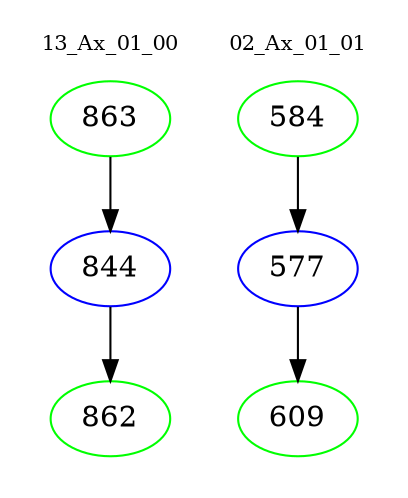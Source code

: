 digraph{
subgraph cluster_0 {
color = white
label = "13_Ax_01_00";
fontsize=10;
T0_863 [label="863", color="green"]
T0_863 -> T0_844 [color="black"]
T0_844 [label="844", color="blue"]
T0_844 -> T0_862 [color="black"]
T0_862 [label="862", color="green"]
}
subgraph cluster_1 {
color = white
label = "02_Ax_01_01";
fontsize=10;
T1_584 [label="584", color="green"]
T1_584 -> T1_577 [color="black"]
T1_577 [label="577", color="blue"]
T1_577 -> T1_609 [color="black"]
T1_609 [label="609", color="green"]
}
}
